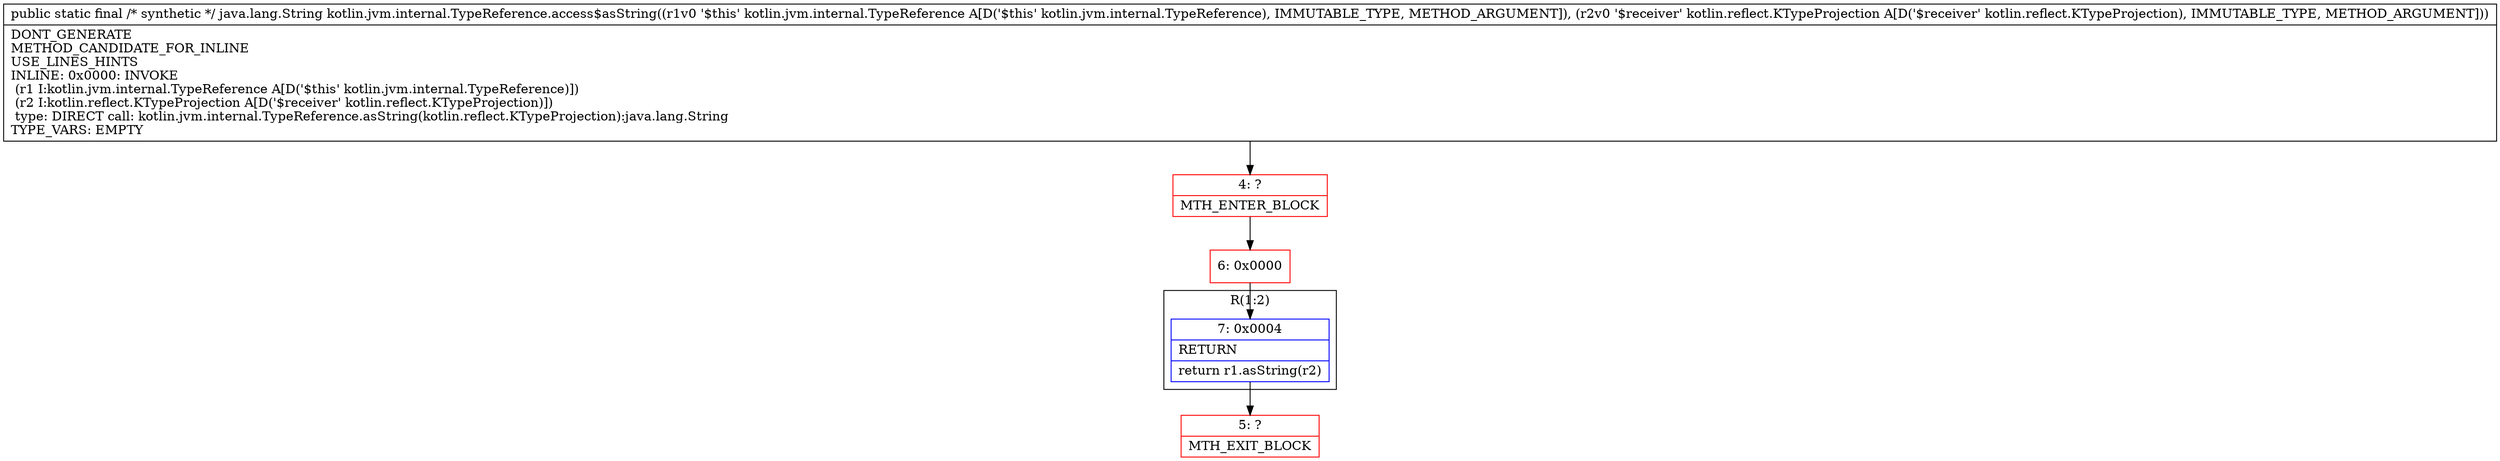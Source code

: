 digraph "CFG forkotlin.jvm.internal.TypeReference.access$asString(Lkotlin\/jvm\/internal\/TypeReference;Lkotlin\/reflect\/KTypeProjection;)Ljava\/lang\/String;" {
subgraph cluster_Region_2068574698 {
label = "R(1:2)";
node [shape=record,color=blue];
Node_7 [shape=record,label="{7\:\ 0x0004|RETURN\l|return r1.asString(r2)\l}"];
}
Node_4 [shape=record,color=red,label="{4\:\ ?|MTH_ENTER_BLOCK\l}"];
Node_6 [shape=record,color=red,label="{6\:\ 0x0000}"];
Node_5 [shape=record,color=red,label="{5\:\ ?|MTH_EXIT_BLOCK\l}"];
MethodNode[shape=record,label="{public static final \/* synthetic *\/ java.lang.String kotlin.jvm.internal.TypeReference.access$asString((r1v0 '$this' kotlin.jvm.internal.TypeReference A[D('$this' kotlin.jvm.internal.TypeReference), IMMUTABLE_TYPE, METHOD_ARGUMENT]), (r2v0 '$receiver' kotlin.reflect.KTypeProjection A[D('$receiver' kotlin.reflect.KTypeProjection), IMMUTABLE_TYPE, METHOD_ARGUMENT]))  | DONT_GENERATE\lMETHOD_CANDIDATE_FOR_INLINE\lUSE_LINES_HINTS\lINLINE: 0x0000: INVOKE  \l  (r1 I:kotlin.jvm.internal.TypeReference A[D('$this' kotlin.jvm.internal.TypeReference)])\l  (r2 I:kotlin.reflect.KTypeProjection A[D('$receiver' kotlin.reflect.KTypeProjection)])\l type: DIRECT call: kotlin.jvm.internal.TypeReference.asString(kotlin.reflect.KTypeProjection):java.lang.String\lTYPE_VARS: EMPTY\l}"];
MethodNode -> Node_4;Node_7 -> Node_5;
Node_4 -> Node_6;
Node_6 -> Node_7;
}

